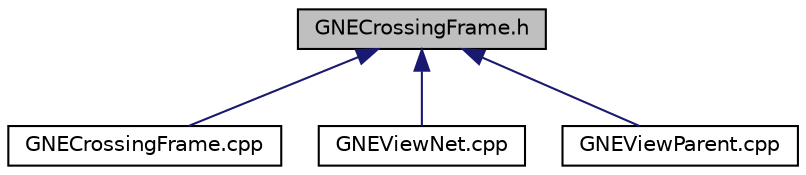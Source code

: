 digraph "GNECrossingFrame.h"
{
  edge [fontname="Helvetica",fontsize="10",labelfontname="Helvetica",labelfontsize="10"];
  node [fontname="Helvetica",fontsize="10",shape=record];
  Node58 [label="GNECrossingFrame.h",height=0.2,width=0.4,color="black", fillcolor="grey75", style="filled", fontcolor="black"];
  Node58 -> Node59 [dir="back",color="midnightblue",fontsize="10",style="solid",fontname="Helvetica"];
  Node59 [label="GNECrossingFrame.cpp",height=0.2,width=0.4,color="black", fillcolor="white", style="filled",URL="$dc/d93/_g_n_e_crossing_frame_8cpp.html"];
  Node58 -> Node60 [dir="back",color="midnightblue",fontsize="10",style="solid",fontname="Helvetica"];
  Node60 [label="GNEViewNet.cpp",height=0.2,width=0.4,color="black", fillcolor="white", style="filled",URL="$dc/de5/_g_n_e_view_net_8cpp.html"];
  Node58 -> Node61 [dir="back",color="midnightblue",fontsize="10",style="solid",fontname="Helvetica"];
  Node61 [label="GNEViewParent.cpp",height=0.2,width=0.4,color="black", fillcolor="white", style="filled",URL="$da/d40/_g_n_e_view_parent_8cpp.html"];
}
